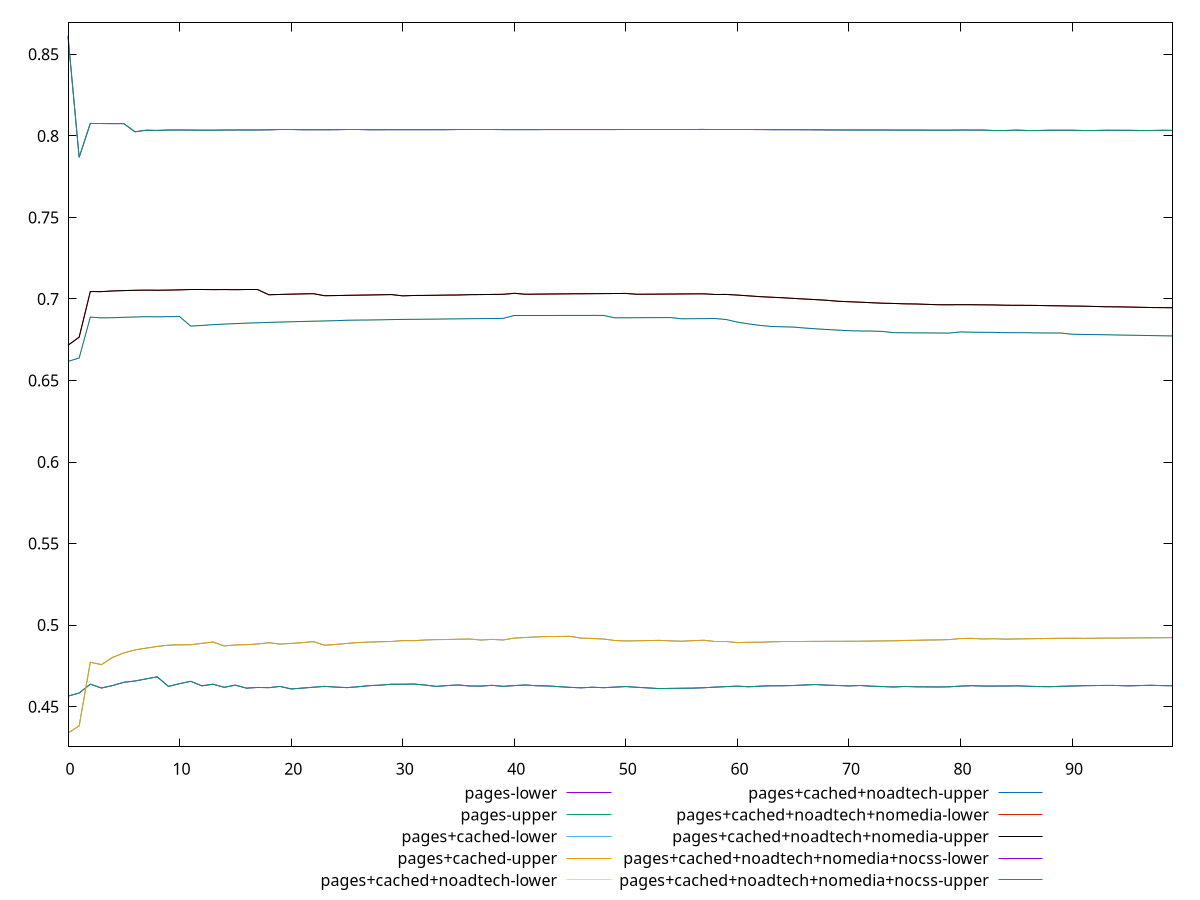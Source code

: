 reset

$pagesLower <<EOF
0 0.4564248291987502
1 0.45836459526061424
2 0.4637692818071868
3 0.46141509863789715
4 0.46292770574677405
5 0.4649216477647216
6 0.4657148359650749
7 0.46700946478996497
8 0.4682849293523927
9 0.4623859979236717
10 0.4640777751927338
11 0.4655402720349546
12 0.4627495255443331
13 0.46376500363237017
14 0.46185148942701915
15 0.4631806729693104
16 0.46133912095877133
17 0.46176802761041047
18 0.46162878097666393
19 0.4624002836806506
20 0.4608566916221372
21 0.46136389594318167
22 0.4619063581954393
23 0.46243030408841107
24 0.4619868809306201
25 0.4616602487924665
26 0.46218879705259774
27 0.4628762834186438
28 0.46319019893459823
29 0.4637311367247455
30 0.46371647856369635
31 0.46387856053916354
32 0.46323973689590486
33 0.4624148709569873
34 0.4629235274223661
35 0.46328330533105755
36 0.4626568171351068
37 0.46258225680167997
38 0.4630761676769102
39 0.46242911280879634
40 0.4629135631329959
41 0.46326985532513204
42 0.46281082753141645
43 0.4626978165844139
44 0.4622468383437477
45 0.4618253037373983
46 0.4615359622100024
47 0.461903007328535
48 0.46162114706273366
49 0.46196282039120384
50 0.46231758555843544
51 0.4618614119481326
52 0.4614746383360913
53 0.4610609778328727
54 0.4611849389994022
55 0.4612738523931093
56 0.4613482937228008
57 0.46158527994437637
58 0.46196290812585034
59 0.46228536805708537
60 0.4625782584158863
61 0.4621789672390291
62 0.46254986044660423
63 0.462802490612914
64 0.4627846050363648
65 0.46295297561561344
66 0.4632496042102504
67 0.4635737241910928
68 0.46319099559287785
69 0.4629692694524183
70 0.4627133486857902
71 0.46296679883389774
72 0.4625390924139401
73 0.4623296313927172
74 0.462046357830992
75 0.46238011310977173
76 0.4621599955527349
77 0.4621196253263782
78 0.4620551966366234
79 0.462171078438277
80 0.4625843991784762
81 0.4628461638326321
82 0.4626160920897395
83 0.46260955683207783
84 0.462631627188232
85 0.4627633980315005
86 0.4625170457118088
87 0.4623171839206793
88 0.4622283841583228
89 0.46247577546287777
90 0.46262309163389886
91 0.462835423852871
92 0.4629278398932325
93 0.4630163303854779
94 0.4629721000948604
95 0.4627448173895302
96 0.4629040225265598
97 0.4631070215191927
98 0.46290708675133824
99 0.46279744276500456
EOF

$pagesUpper <<EOF
0 0.4564248291987502
1 0.45836459526061424
2 0.4637692818071868
3 0.46141509863789715
4 0.46292770574677405
5 0.4649216477647216
6 0.4657148359650749
7 0.46700946478996497
8 0.4682849293523927
9 0.4623859979236717
10 0.4640777751927338
11 0.4655402720349546
12 0.4627495255443331
13 0.46376500363237017
14 0.46185148942701915
15 0.4631806729693104
16 0.46133912095877133
17 0.46176802761041047
18 0.46162878097666393
19 0.4624002836806506
20 0.4608566916221372
21 0.46136389594318167
22 0.4619063581954393
23 0.46243030408841107
24 0.4619868809306201
25 0.4616602487924665
26 0.46218879705259774
27 0.4628762834186438
28 0.46319019893459823
29 0.4637311367247455
30 0.46371647856369635
31 0.46387856053916354
32 0.46323973689590486
33 0.4624148709569873
34 0.4629235274223661
35 0.46328330533105755
36 0.4626568171351068
37 0.46258225680167997
38 0.4630761676769102
39 0.46242911280879634
40 0.4629135631329959
41 0.46326985532513204
42 0.46281082753141645
43 0.4626978165844139
44 0.4622468383437477
45 0.4618253037373983
46 0.4615359622100024
47 0.461903007328535
48 0.46162114706273366
49 0.46196282039120384
50 0.46231758555843544
51 0.4618614119481326
52 0.4614746383360913
53 0.4610609778328727
54 0.4611849389994022
55 0.4612738523931093
56 0.4613482937228008
57 0.46158527994437637
58 0.46196290812585034
59 0.46228536805708537
60 0.4625782584158863
61 0.4621789672390291
62 0.46254986044660423
63 0.462802490612914
64 0.4627846050363648
65 0.46295297561561344
66 0.4632496042102504
67 0.4635737241910928
68 0.46319099559287785
69 0.4629692694524183
70 0.4627133486857902
71 0.46296679883389774
72 0.4625390924139401
73 0.4623296313927172
74 0.462046357830992
75 0.46238011310977173
76 0.4621599955527349
77 0.4621196253263782
78 0.4620551966366234
79 0.462171078438277
80 0.4625843991784762
81 0.4628461638326321
82 0.4626160920897395
83 0.46260955683207783
84 0.462631627188232
85 0.4627633980315005
86 0.4625170457118088
87 0.4623171839206793
88 0.4622283841583228
89 0.46247577546287777
90 0.46262309163389886
91 0.462835423852871
92 0.4629278398932325
93 0.4630163303854779
94 0.4629721000948604
95 0.4627448173895302
96 0.4629040225265598
97 0.4631070215191927
98 0.46290708675133824
99 0.46279744276500456
EOF

$pagesCachedLower <<EOF
0 0.43380951080352015
1 0.438176356800758
2 0.4772094285350584
3 0.47576295766511534
4 0.4802247464047285
5 0.48291745374136513
6 0.4847895530025691
7 0.4858637946305481
8 0.4869285450933536
9 0.48769795891513656
10 0.48790707670585565
11 0.4879313574592351
12 0.48882341868470536
13 0.48961700693570964
14 0.4872162478021798
15 0.4878482244144396
16 0.487977003958674
17 0.4884090502824277
18 0.4891970988051826
19 0.4883587965689268
20 0.48877737009287014
21 0.4892146849032898
22 0.48984566991382084
23 0.4876709108647397
24 0.4881292340732466
25 0.48876619557232276
26 0.48930870416348604
27 0.4895895076599217
28 0.4897945281657065
29 0.48995125800314077
30 0.49048814533106866
31 0.490451580564254
32 0.49086839166432844
33 0.49109868109397803
34 0.49117330673010906
35 0.4913358775314215
36 0.49147380977451155
37 0.49082083948204824
38 0.49124304777904815
39 0.4908709990548586
40 0.49202808528412195
41 0.4923953299973297
42 0.49276197291194396
43 0.4930011694459967
44 0.49303388434286943
45 0.4931221839171632
46 0.4919975446901874
47 0.49179809675668545
48 0.4914756819485482
49 0.49056328697195556
50 0.49027286068185244
51 0.4903900821760382
52 0.49051769817335
53 0.49064216670395705
54 0.4903315371092728
55 0.49010164854558486
56 0.49044410160192636
57 0.4907176854710822
58 0.4899403618182266
59 0.4899359425487401
60 0.4892853340083535
61 0.4894513588228467
62 0.4895265146109275
63 0.4897161077409513
64 0.4899343008943119
65 0.48992660477660677
66 0.48996228153095545
67 0.49002718031371334
68 0.4900513670603782
69 0.49007863836950827
70 0.4900935387809067
71 0.4901273158429089
72 0.49020720488756353
73 0.49029929042567516
74 0.4903916586725187
75 0.4905743865583134
76 0.49068978793172807
77 0.49084573582123414
78 0.4909195752594066
79 0.49112438594061736
80 0.4917647248567896
81 0.4918796835438393
82 0.4914774320598032
83 0.49165702559138047
84 0.4913833194235503
85 0.4915201726561724
86 0.49161165561674863
87 0.49171913410348445
88 0.49183052158922463
89 0.49191182304005915
90 0.49195724809470315
91 0.4918660839181191
92 0.49195751744718774
93 0.49203829621928874
94 0.4920346404747852
95 0.49209630012375155
96 0.4921808057941749
97 0.4922015071996779
98 0.4922410543202746
99 0.49233578867142314
EOF

$pagesCachedUpper <<EOF
0 0.43380951080352015
1 0.438176356800758
2 0.4772094285350584
3 0.47576295766511534
4 0.4802247464047285
5 0.48291745374136513
6 0.4847895530025691
7 0.4858637946305481
8 0.4869285450933536
9 0.48769795891513656
10 0.48790707670585565
11 0.4879313574592351
12 0.48882341868470536
13 0.48961700693570964
14 0.4872162478021798
15 0.4878482244144396
16 0.487977003958674
17 0.4884090502824277
18 0.4891970988051826
19 0.4883587965689268
20 0.48877737009287014
21 0.4892146849032898
22 0.48984566991382084
23 0.4876709108647397
24 0.4881292340732466
25 0.48876619557232276
26 0.48930870416348604
27 0.4895895076599217
28 0.4897945281657065
29 0.48995125800314077
30 0.49048814533106866
31 0.490451580564254
32 0.49086839166432844
33 0.49109868109397803
34 0.49117330673010906
35 0.4913358775314215
36 0.49147380977451155
37 0.49082083948204824
38 0.49124304777904815
39 0.4908709990548586
40 0.49202808528412195
41 0.4923953299973297
42 0.49276197291194396
43 0.4930011694459967
44 0.49303388434286943
45 0.4931221839171632
46 0.4919975446901874
47 0.49179809675668545
48 0.4914756819485482
49 0.49056328697195556
50 0.49027286068185244
51 0.4903900821760382
52 0.49051769817335
53 0.49064216670395705
54 0.4903315371092728
55 0.49010164854558486
56 0.49044410160192636
57 0.4907176854710822
58 0.4899403618182266
59 0.4899359425487401
60 0.4892853340083535
61 0.4894513588228467
62 0.4895265146109275
63 0.4897161077409513
64 0.4899343008943119
65 0.48992660477660677
66 0.48996228153095545
67 0.49002718031371334
68 0.4900513670603782
69 0.49007863836950827
70 0.4900935387809067
71 0.4901273158429089
72 0.49020720488756353
73 0.49029929042567516
74 0.4903916586725187
75 0.4905743865583134
76 0.49068978793172807
77 0.49084573582123414
78 0.4909195752594066
79 0.49112438594061736
80 0.4917647248567896
81 0.4918796835438393
82 0.4914774320598032
83 0.49165702559138047
84 0.4913833194235503
85 0.4915201726561724
86 0.49161165561674863
87 0.49171913410348445
88 0.49183052158922463
89 0.49191182304005915
90 0.49195724809470315
91 0.4918660839181191
92 0.49195751744718774
93 0.49203829621928874
94 0.4920346404747852
95 0.49209630012375155
96 0.4921808057941749
97 0.4922015071996779
98 0.4922410543202746
99 0.49233578867142314
EOF

$pagesCachedNoadtechLower <<EOF
0 0.6617038810890518
1 0.6638130323597013
2 0.6888693301477368
3 0.6884224601650742
4 0.6884943271787035
5 0.6887497263708979
6 0.6889526361580776
7 0.689144747371282
8 0.6890629071255566
9 0.6891743994773561
10 0.6892306579313551
11 0.6833552971286875
12 0.6837572551661324
13 0.6842446438455042
14 0.684600536462295
15 0.68488703631336
16 0.6851766795072097
17 0.6853917175435704
18 0.6856354796068165
19 0.6858434290421782
20 0.6860120125851968
21 0.6862048409736976
22 0.6863626138452144
23 0.6865120218640676
24 0.6867023478240007
25 0.6869425585255705
26 0.6870500522085448
27 0.6871091259629326
28 0.6872095482002618
29 0.6873622520313996
30 0.6874529042089097
31 0.6875320732781912
32 0.6875799973401071
33 0.6876419325796059
34 0.6877480251420605
35 0.6878152543580304
36 0.6878999684878219
37 0.6879641748767702
38 0.6880336373591811
39 0.688087990488214
40 0.6898625063937283
41 0.6898448227466797
42 0.6898550872038609
43 0.6898643618831755
44 0.6898885010728876
45 0.6898963666698547
46 0.6899012879404295
47 0.6899307022447141
48 0.6899158232762332
49 0.6884356823227658
50 0.6884743842636446
51 0.6885040691271513
52 0.6885395057432917
53 0.6885650734953543
54 0.6885975777804483
55 0.6878476966247313
56 0.6879030790932206
57 0.6879526841812663
58 0.6880144074424442
59 0.6873859192676413
60 0.6858198248622814
61 0.6847152748685826
62 0.6838081265807607
63 0.6831445846065297
64 0.682937851574087
65 0.6827601124646562
66 0.6821976382171635
67 0.6817221882391621
68 0.6812895819387058
69 0.6808992095209065
70 0.6805518788346294
71 0.6803928301632367
72 0.6803146246049799
73 0.680088242312786
74 0.6793538096340348
75 0.6792782795236939
76 0.679241318946836
77 0.6791827237865095
78 0.6791248232099074
79 0.6790779965086966
80 0.6797935538703241
81 0.6796273992715466
82 0.6795556654362735
83 0.67950453246723
84 0.6793471117633467
85 0.6793220235206984
86 0.6793035467013223
87 0.6791803177795038
88 0.6791496310644707
89 0.6791083858663951
90 0.6783758989330344
91 0.6782446861969428
92 0.6781536165134197
93 0.6780643010157277
94 0.677918102927321
95 0.677794430731004
96 0.6776919396310129
97 0.6775623728886906
98 0.6774450298261094
99 0.6773310435766544
EOF

$pagesCachedNoadtechUpper <<EOF
0 0.6617038810890518
1 0.6638130323597013
2 0.6888693301477368
3 0.6884224601650742
4 0.6884943271787035
5 0.6887497263708979
6 0.6889526361580776
7 0.689144747371282
8 0.6890629071255566
9 0.6891743994773561
10 0.6892306579313551
11 0.6833552971286875
12 0.6837572551661324
13 0.6842446438455042
14 0.684600536462295
15 0.68488703631336
16 0.6851766795072097
17 0.6853917175435704
18 0.6856354796068165
19 0.6858434290421782
20 0.6860120125851968
21 0.6862048409736976
22 0.6863626138452144
23 0.6865120218640676
24 0.6867023478240007
25 0.6869425585255705
26 0.6870500522085448
27 0.6871091259629326
28 0.6872095482002618
29 0.6873622520313996
30 0.6874529042089097
31 0.6875320732781912
32 0.6875799973401071
33 0.6876419325796059
34 0.6877480251420605
35 0.6878152543580304
36 0.6878999684878219
37 0.6879641748767702
38 0.6880336373591811
39 0.688087990488214
40 0.6898625063937283
41 0.6898448227466797
42 0.6898550872038609
43 0.6898643618831755
44 0.6898885010728876
45 0.6898963666698547
46 0.6899012879404295
47 0.6899307022447141
48 0.6899158232762332
49 0.6884356823227658
50 0.6884743842636446
51 0.6885040691271513
52 0.6885395057432917
53 0.6885650734953543
54 0.6885975777804483
55 0.6878476966247313
56 0.6879030790932206
57 0.6879526841812663
58 0.6880144074424442
59 0.6873859192676413
60 0.6858198248622814
61 0.6847152748685826
62 0.6838081265807607
63 0.6831445846065297
64 0.682937851574087
65 0.6827601124646562
66 0.6821976382171635
67 0.6817221882391621
68 0.6812895819387058
69 0.6808992095209065
70 0.6805518788346294
71 0.6803928301632367
72 0.6803146246049799
73 0.680088242312786
74 0.6793538096340348
75 0.6792782795236939
76 0.679241318946836
77 0.6791827237865095
78 0.6791248232099074
79 0.6790779965086966
80 0.6797935538703241
81 0.6796273992715466
82 0.6795556654362735
83 0.67950453246723
84 0.6793471117633467
85 0.6793220235206984
86 0.6793035467013223
87 0.6791803177795038
88 0.6791496310644707
89 0.6791083858663951
90 0.6783758989330344
91 0.6782446861969428
92 0.6781536165134197
93 0.6780643010157277
94 0.677918102927321
95 0.677794430731004
96 0.6776919396310129
97 0.6775623728886906
98 0.6774450298261094
99 0.6773310435766544
EOF

$pagesCachedNoadtechNomediaLower <<EOF
0 0.6716135881327056
1 0.6765846685365899
2 0.7045439641390964
3 0.704499320368411
4 0.7049135370623701
5 0.705141052994451
6 0.7053212380803743
7 0.7054211384572323
8 0.7053568494597511
9 0.7054373237470222
10 0.7055838734560905
11 0.7056714543509237
12 0.7056709120033866
13 0.7057292422647643
14 0.7057627993354376
15 0.7056959675182132
16 0.705653512494157
17 0.7056532102062384
18 0.7025780243840973
19 0.7027664801626812
20 0.7029527931798075
21 0.7031097152701441
22 0.7032467220616724
23 0.7019869733984812
24 0.7020928117743395
25 0.7022288961769266
26 0.7023355434490703
27 0.7024363375225691
28 0.7025624608026688
29 0.7026870642172826
30 0.7019090925433527
31 0.7021382985600474
32 0.7021932858596497
33 0.7022754084525386
34 0.7023867832761547
35 0.7024405837600314
36 0.7026339570288612
37 0.702699479467371
38 0.7027873476228591
39 0.7028588537182302
40 0.7034645274240546
41 0.7028976397336865
42 0.7029707267033121
43 0.7030375060364316
44 0.7030894196815338
45 0.7031671510134043
46 0.703191796484482
47 0.7032481054490989
48 0.7032951560598426
49 0.7033444715837314
50 0.703389256895732
51 0.7028782315362163
52 0.702936797023279
53 0.7029815204999055
54 0.7030262124086346
55 0.7030821991678476
56 0.7031291062366138
57 0.703152021663544
58 0.7027372987354273
59 0.7027794498238905
60 0.7023931996015088
61 0.7019153296258784
62 0.7014299960920884
63 0.7010874811107451
64 0.7007735077472949
65 0.7003565798441554
66 0.6999746667302145
67 0.6996024090009866
68 0.6991905071052005
69 0.6986184502540678
70 0.698311942881162
71 0.6980372208857689
72 0.6977037830067311
73 0.6974045591574195
74 0.6972573649312338
75 0.6970113518168345
76 0.6969268431770386
77 0.6966893806382313
78 0.6964712871650718
79 0.6964396343393767
80 0.6964980795582894
81 0.6964662160082927
82 0.696398268380803
83 0.6963428271426987
84 0.6961687897250737
85 0.6961085044804431
86 0.6960939186745552
87 0.6960102094699309
88 0.6958614233962755
89 0.6957878828279035
90 0.695660180487204
91 0.695586781672669
92 0.6954117021142578
93 0.6952333937266416
94 0.6951713487953225
95 0.6950755242112114
96 0.6949193553560441
97 0.6947586571962129
98 0.694693143189899
99 0.6946270158404545
EOF

$pagesCachedNoadtechNomediaUpper <<EOF
0 0.6716135881327056
1 0.6765846685365899
2 0.7045439641390964
3 0.704499320368411
4 0.7049135370623701
5 0.705141052994451
6 0.7053212380803743
7 0.7054211384572323
8 0.7053568494597511
9 0.7054373237470222
10 0.7055838734560905
11 0.7056714543509237
12 0.7056709120033866
13 0.7057292422647643
14 0.7057627993354376
15 0.7056959675182132
16 0.705653512494157
17 0.7056532102062384
18 0.7025780243840973
19 0.7027664801626812
20 0.7029527931798075
21 0.7031097152701441
22 0.7032467220616724
23 0.7019869733984812
24 0.7020928117743395
25 0.7022288961769266
26 0.7023355434490703
27 0.7024363375225691
28 0.7025624608026688
29 0.7026870642172826
30 0.7019090925433527
31 0.7021382985600474
32 0.7021932858596497
33 0.7022754084525386
34 0.7023867832761547
35 0.7024405837600314
36 0.7026339570288612
37 0.702699479467371
38 0.7027873476228591
39 0.7028588537182302
40 0.7034645274240546
41 0.7028976397336865
42 0.7029707267033121
43 0.7030375060364316
44 0.7030894196815338
45 0.7031671510134043
46 0.703191796484482
47 0.7032481054490989
48 0.7032951560598426
49 0.7033444715837314
50 0.703389256895732
51 0.7028782315362163
52 0.702936797023279
53 0.7029815204999055
54 0.7030262124086346
55 0.7030821991678476
56 0.7031291062366138
57 0.703152021663544
58 0.7027372987354273
59 0.7027794498238905
60 0.7023931996015088
61 0.7019153296258784
62 0.7014299960920884
63 0.7010874811107451
64 0.7007735077472949
65 0.7003565798441554
66 0.6999746667302145
67 0.6996024090009866
68 0.6991905071052005
69 0.6986184502540678
70 0.698311942881162
71 0.6980372208857689
72 0.6977037830067311
73 0.6974045591574195
74 0.6972573649312338
75 0.6970113518168345
76 0.6969268431770386
77 0.6966893806382313
78 0.6964712871650718
79 0.6964396343393767
80 0.6964980795582894
81 0.6964662160082927
82 0.696398268380803
83 0.6963428271426987
84 0.6961687897250737
85 0.6961085044804431
86 0.6960939186745552
87 0.6960102094699309
88 0.6958614233962755
89 0.6957878828279035
90 0.695660180487204
91 0.695586781672669
92 0.6954117021142578
93 0.6952333937266416
94 0.6951713487953225
95 0.6950755242112114
96 0.6949193553560441
97 0.6947586571962129
98 0.694693143189899
99 0.6946270158404545
EOF

$pagesCachedNoadtechNomediaNocssLower <<EOF
0 0.8611241620197769
1 0.7868624244034439
2 0.8076298468490454
3 0.8075873664109163
4 0.8075193468358669
5 0.8075446493685385
6 0.8025193589793481
7 0.8034875673661647
8 0.8033578785223211
9 0.8036129887060771
10 0.8036035630591083
11 0.803575866003503
12 0.8035009517687848
13 0.803502815557712
14 0.8036146387350867
15 0.8036190284331974
16 0.8036324190108636
17 0.803651162988984
18 0.8037172372192112
19 0.8037301600226142
20 0.8037317049410546
21 0.803770772333947
22 0.803773035026004
23 0.8037714321755477
24 0.8037919366269626
25 0.8037832961577704
26 0.8037843612145391
27 0.8037680350954916
28 0.8037784020655563
29 0.8037889751322115
30 0.8038012834205899
31 0.8038053383947131
32 0.8038027299098948
33 0.8038091398362254
34 0.8038243639395444
35 0.8038380968051088
36 0.803837427935661
37 0.803848982047139
38 0.8038510741492215
39 0.8038568191249152
40 0.8038623929238888
41 0.8038509965431442
42 0.8038639528218877
43 0.8038730503175597
44 0.8038819996580826
45 0.8038935496834272
46 0.8039007842269725
47 0.8038959419177825
48 0.8038998284164228
49 0.8039042240184262
50 0.8039124363575771
51 0.803918674843864
52 0.8039239322107257
53 0.8039274479328828
54 0.8039339747531131
55 0.8039404811896661
56 0.8039458972704674
57 0.8039487404350386
58 0.8039545659733756
59 0.8039547483576083
60 0.8039419012262867
61 0.803917329481429
62 0.8038924783559508
63 0.8038224302586211
64 0.8038087235588511
65 0.8038020376209366
66 0.8037731581650721
67 0.8037320207897184
68 0.8036898800733137
69 0.8036464129336374
70 0.8036283476988066
71 0.8036089700945288
72 0.8035954573235007
73 0.8035920381631664
74 0.8035793460169116
75 0.8035695025848386
76 0.8035560124056134
77 0.8035376492457306
78 0.8035296915913829
79 0.8035264218286641
80 0.8035874308408473
81 0.8035783142303932
82 0.8035646215361006
83 0.8035505862298611
84 0.8035510861742232
85 0.8035436892143564
86 0.8035002739232613
87 0.8034998047482769
88 0.8034957326616661
89 0.8034781949241515
90 0.8034696523463504
91 0.803463096949481
92 0.8034635631365658
93 0.8034596028875275
94 0.8034504649322425
95 0.8034362364193027
96 0.8034324441857544
97 0.8034329723757505
98 0.8034245285691858
99 0.8034131355336858
EOF

$pagesCachedNoadtechNomediaNocssUpper <<EOF
0 0.8611241620197769
1 0.7868624244034439
2 0.8076298468490454
3 0.8075873664109163
4 0.8075193468358669
5 0.8075446493685385
6 0.8025193589793481
7 0.8034875673661647
8 0.8033578785223211
9 0.8036129887060771
10 0.8036035630591083
11 0.803575866003503
12 0.8035009517687848
13 0.803502815557712
14 0.8036146387350867
15 0.8036190284331974
16 0.8036324190108636
17 0.803651162988984
18 0.8037172372192112
19 0.8037301600226142
20 0.8037317049410546
21 0.803770772333947
22 0.803773035026004
23 0.8037714321755477
24 0.8037919366269626
25 0.8037832961577704
26 0.8037843612145391
27 0.8037680350954916
28 0.8037784020655563
29 0.8037889751322115
30 0.8038012834205899
31 0.8038053383947131
32 0.8038027299098948
33 0.8038091398362254
34 0.8038243639395444
35 0.8038380968051088
36 0.803837427935661
37 0.803848982047139
38 0.8038510741492215
39 0.8038568191249152
40 0.8038623929238888
41 0.8038509965431442
42 0.8038639528218877
43 0.8038730503175597
44 0.8038819996580826
45 0.8038935496834272
46 0.8039007842269725
47 0.8038959419177825
48 0.8038998284164228
49 0.8039042240184262
50 0.8039124363575771
51 0.803918674843864
52 0.8039239322107257
53 0.8039274479328828
54 0.8039339747531131
55 0.8039404811896661
56 0.8039458972704674
57 0.8039487404350386
58 0.8039545659733756
59 0.8039547483576083
60 0.8039419012262867
61 0.803917329481429
62 0.8038924783559508
63 0.8038224302586211
64 0.8038087235588511
65 0.8038020376209366
66 0.8037731581650721
67 0.8037320207897184
68 0.8036898800733137
69 0.8036464129336374
70 0.8036283476988066
71 0.8036089700945288
72 0.8035954573235007
73 0.8035920381631664
74 0.8035793460169116
75 0.8035695025848386
76 0.8035560124056134
77 0.8035376492457306
78 0.8035296915913829
79 0.8035264218286641
80 0.8035874308408473
81 0.8035783142303932
82 0.8035646215361006
83 0.8035505862298611
84 0.8035510861742232
85 0.8035436892143564
86 0.8035002739232613
87 0.8034998047482769
88 0.8034957326616661
89 0.8034781949241515
90 0.8034696523463504
91 0.803463096949481
92 0.8034635631365658
93 0.8034596028875275
94 0.8034504649322425
95 0.8034362364193027
96 0.8034324441857544
97 0.8034329723757505
98 0.8034245285691858
99 0.8034131355336858
EOF

set key outside below
set xrange [0:99]
set yrange [0.425263217779195:0.8696704550441021]
set trange [0.425263217779195:0.8696704550441021]
set terminal svg size 640, 680 enhanced background rgb 'white'
set output "report_00018_2021-02-10T15-25-16.877Z/meta/scoreEstimate/comparison/all_estimates.svg"

plot $pagesLower title "pages-lower" with line, \
     $pagesUpper title "pages-upper" with line, \
     $pagesCachedLower title "pages+cached-lower" with line, \
     $pagesCachedUpper title "pages+cached-upper" with line, \
     $pagesCachedNoadtechLower title "pages+cached+noadtech-lower" with line, \
     $pagesCachedNoadtechUpper title "pages+cached+noadtech-upper" with line, \
     $pagesCachedNoadtechNomediaLower title "pages+cached+noadtech+nomedia-lower" with line, \
     $pagesCachedNoadtechNomediaUpper title "pages+cached+noadtech+nomedia-upper" with line, \
     $pagesCachedNoadtechNomediaNocssLower title "pages+cached+noadtech+nomedia+nocss-lower" with line, \
     $pagesCachedNoadtechNomediaNocssUpper title "pages+cached+noadtech+nomedia+nocss-upper" with line

reset
